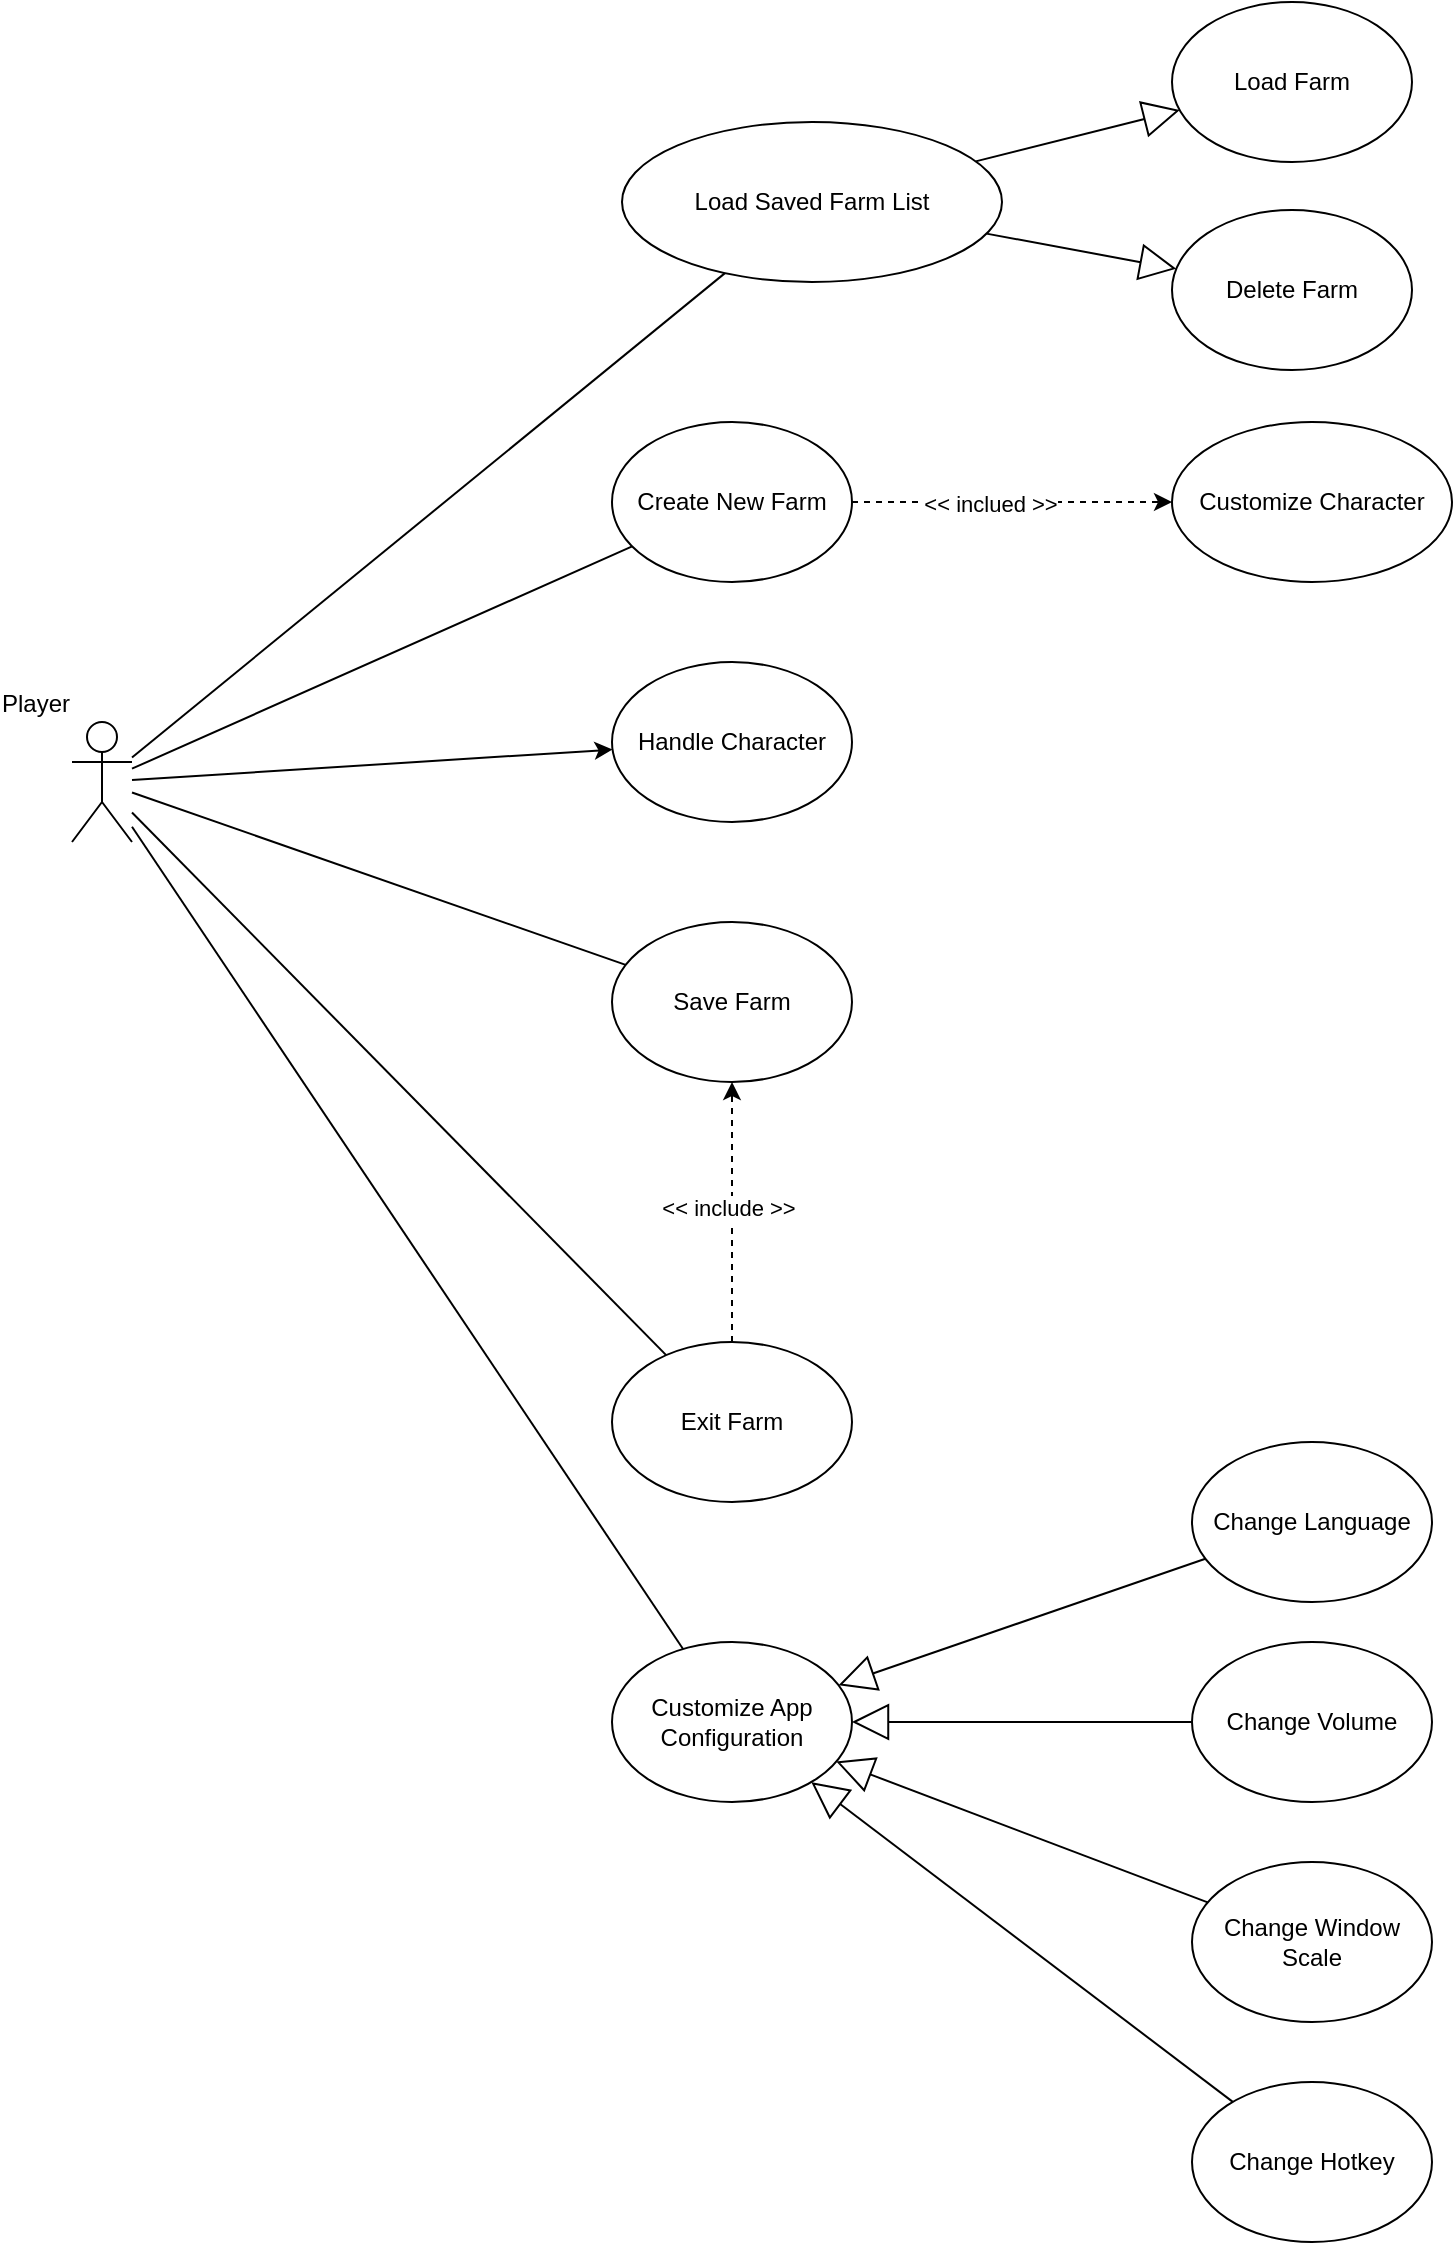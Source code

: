 <mxfile version="25.0.3" pages="4">
  <diagram name="Player_Use_cases" id="KYgG7S94ImW_HjY9Mxvs">
    <mxGraphModel dx="2485" dy="710" grid="1" gridSize="10" guides="1" tooltips="1" connect="1" arrows="1" fold="1" page="1" pageScale="1" pageWidth="1169" pageHeight="827" math="0" shadow="0">
      <root>
        <mxCell id="0" />
        <mxCell id="1" parent="0" />
        <mxCell id="ccnFRz29D70Llg_9E328-10" style="rounded=0;orthogonalLoop=1;jettySize=auto;html=1;endArrow=none;endFill=0;" parent="1" source="ccnFRz29D70Llg_9E328-1" target="ccnFRz29D70Llg_9E328-7" edge="1">
          <mxGeometry relative="1" as="geometry" />
        </mxCell>
        <mxCell id="ccnFRz29D70Llg_9E328-11" style="rounded=0;orthogonalLoop=1;jettySize=auto;html=1;endArrow=none;endFill=0;" parent="1" source="ccnFRz29D70Llg_9E328-1" target="ccnFRz29D70Llg_9E328-4" edge="1">
          <mxGeometry relative="1" as="geometry" />
        </mxCell>
        <mxCell id="ccnFRz29D70Llg_9E328-14" style="rounded=0;orthogonalLoop=1;jettySize=auto;html=1;endArrow=none;endFill=0;" parent="1" source="ccnFRz29D70Llg_9E328-1" target="ccnFRz29D70Llg_9E328-13" edge="1">
          <mxGeometry relative="1" as="geometry" />
        </mxCell>
        <mxCell id="ccnFRz29D70Llg_9E328-17" style="rounded=0;orthogonalLoop=1;jettySize=auto;html=1;" parent="1" source="ccnFRz29D70Llg_9E328-1" target="ccnFRz29D70Llg_9E328-2" edge="1">
          <mxGeometry relative="1" as="geometry" />
        </mxCell>
        <mxCell id="ccnFRz29D70Llg_9E328-25" style="rounded=0;orthogonalLoop=1;jettySize=auto;html=1;endArrow=none;endFill=0;" parent="1" source="ccnFRz29D70Llg_9E328-1" target="ccnFRz29D70Llg_9E328-6" edge="1">
          <mxGeometry relative="1" as="geometry" />
        </mxCell>
        <mxCell id="ccnFRz29D70Llg_9E328-26" style="rounded=0;orthogonalLoop=1;jettySize=auto;html=1;endArrow=none;endFill=0;" parent="1" source="ccnFRz29D70Llg_9E328-1" target="ccnFRz29D70Llg_9E328-8" edge="1">
          <mxGeometry relative="1" as="geometry" />
        </mxCell>
        <mxCell id="ccnFRz29D70Llg_9E328-1" value="Player" style="shape=umlActor;verticalLabelPosition=top;verticalAlign=bottom;html=1;outlineConnect=0;labelPosition=left;align=right;" parent="1" vertex="1">
          <mxGeometry x="10" y="510" width="30" height="60" as="geometry" />
        </mxCell>
        <mxCell id="ccnFRz29D70Llg_9E328-2" value="Handle Character" style="ellipse;whiteSpace=wrap;html=1;" parent="1" vertex="1">
          <mxGeometry x="280" y="480" width="120" height="80" as="geometry" />
        </mxCell>
        <mxCell id="ccnFRz29D70Llg_9E328-3" value="Customize Character" style="ellipse;whiteSpace=wrap;html=1;" parent="1" vertex="1">
          <mxGeometry x="560" y="360" width="140" height="80" as="geometry" />
        </mxCell>
        <mxCell id="ccnFRz29D70Llg_9E328-12" style="rounded=0;orthogonalLoop=1;jettySize=auto;html=1;dashed=1;" parent="1" source="ccnFRz29D70Llg_9E328-4" target="ccnFRz29D70Llg_9E328-3" edge="1">
          <mxGeometry relative="1" as="geometry" />
        </mxCell>
        <mxCell id="ccnFRz29D70Llg_9E328-31" value="&amp;lt;&amp;lt; inclued &amp;gt;&amp;gt;" style="edgeLabel;html=1;align=center;verticalAlign=middle;resizable=0;points=[];" parent="ccnFRz29D70Llg_9E328-12" vertex="1" connectable="0">
          <mxGeometry x="-0.138" y="-1" relative="1" as="geometry">
            <mxPoint as="offset" />
          </mxGeometry>
        </mxCell>
        <mxCell id="ccnFRz29D70Llg_9E328-4" value="Create New Farm" style="ellipse;whiteSpace=wrap;html=1;" parent="1" vertex="1">
          <mxGeometry x="280" y="360" width="120" height="80" as="geometry" />
        </mxCell>
        <mxCell id="ccnFRz29D70Llg_9E328-5" value="Load Farm" style="ellipse;whiteSpace=wrap;html=1;" parent="1" vertex="1">
          <mxGeometry x="560" y="150" width="120" height="80" as="geometry" />
        </mxCell>
        <mxCell id="ccnFRz29D70Llg_9E328-6" value="Save Farm" style="ellipse;whiteSpace=wrap;html=1;" parent="1" vertex="1">
          <mxGeometry x="280" y="610" width="120" height="80" as="geometry" />
        </mxCell>
        <mxCell id="kJad0uzxzb_l9B76j914-4" value="" style="rounded=0;orthogonalLoop=1;jettySize=auto;html=1;endArrow=none;endFill=0;startArrow=block;startFill=0;startSize=16;" parent="1" source="ccnFRz29D70Llg_9E328-7" target="kJad0uzxzb_l9B76j914-3" edge="1">
          <mxGeometry relative="1" as="geometry" />
        </mxCell>
        <mxCell id="kJad0uzxzb_l9B76j914-8" value="" style="rounded=0;orthogonalLoop=1;jettySize=auto;html=1;endArrow=none;endFill=0;startArrow=block;startFill=0;startSize=16;" parent="1" source="ccnFRz29D70Llg_9E328-7" target="kJad0uzxzb_l9B76j914-7" edge="1">
          <mxGeometry relative="1" as="geometry" />
        </mxCell>
        <mxCell id="ccnFRz29D70Llg_9E328-7" value="Customize App Configuration" style="ellipse;whiteSpace=wrap;html=1;" parent="1" vertex="1">
          <mxGeometry x="280" y="970" width="120" height="80" as="geometry" />
        </mxCell>
        <mxCell id="hx1RGBtK5m_UgNeKS6P0-1" style="edgeStyle=orthogonalEdgeStyle;rounded=0;orthogonalLoop=1;jettySize=auto;html=1;dashed=1;" edge="1" parent="1" source="ccnFRz29D70Llg_9E328-8" target="ccnFRz29D70Llg_9E328-6">
          <mxGeometry relative="1" as="geometry" />
        </mxCell>
        <mxCell id="hx1RGBtK5m_UgNeKS6P0-2" value="&amp;lt;&amp;lt; include &amp;gt;&amp;gt;" style="edgeLabel;html=1;align=center;verticalAlign=middle;resizable=0;points=[];" vertex="1" connectable="0" parent="hx1RGBtK5m_UgNeKS6P0-1">
          <mxGeometry x="0.031" y="2" relative="1" as="geometry">
            <mxPoint as="offset" />
          </mxGeometry>
        </mxCell>
        <mxCell id="ccnFRz29D70Llg_9E328-8" value="Exit Farm" style="ellipse;whiteSpace=wrap;html=1;" parent="1" vertex="1">
          <mxGeometry x="280" y="820" width="120" height="80" as="geometry" />
        </mxCell>
        <mxCell id="ccnFRz29D70Llg_9E328-9" value="Delete Farm" style="ellipse;whiteSpace=wrap;html=1;" parent="1" vertex="1">
          <mxGeometry x="560" y="254" width="120" height="80" as="geometry" />
        </mxCell>
        <mxCell id="ccnFRz29D70Llg_9E328-15" style="rounded=0;orthogonalLoop=1;jettySize=auto;html=1;endArrow=block;endFill=0;jumpSize=10;endSize=16;" parent="1" source="ccnFRz29D70Llg_9E328-13" target="ccnFRz29D70Llg_9E328-5" edge="1">
          <mxGeometry relative="1" as="geometry" />
        </mxCell>
        <mxCell id="ccnFRz29D70Llg_9E328-16" style="rounded=0;orthogonalLoop=1;jettySize=auto;html=1;startSize=16;endArrow=block;endFill=0;endSize=16;" parent="1" source="ccnFRz29D70Llg_9E328-13" target="ccnFRz29D70Llg_9E328-9" edge="1">
          <mxGeometry relative="1" as="geometry" />
        </mxCell>
        <mxCell id="ccnFRz29D70Llg_9E328-13" value="Load Saved Farm List" style="ellipse;whiteSpace=wrap;html=1;" parent="1" vertex="1">
          <mxGeometry x="285" y="210" width="190" height="80" as="geometry" />
        </mxCell>
        <mxCell id="kJad0uzxzb_l9B76j914-1" value="Change Language" style="ellipse;whiteSpace=wrap;html=1;" parent="1" vertex="1">
          <mxGeometry x="570" y="870" width="120" height="80" as="geometry" />
        </mxCell>
        <mxCell id="kJad0uzxzb_l9B76j914-2" value="" style="rounded=0;orthogonalLoop=1;jettySize=auto;html=1;endArrow=none;endFill=0;startArrow=block;startFill=0;endSize=16;startSize=16;" parent="1" source="ccnFRz29D70Llg_9E328-7" target="kJad0uzxzb_l9B76j914-1" edge="1">
          <mxGeometry relative="1" as="geometry" />
        </mxCell>
        <mxCell id="kJad0uzxzb_l9B76j914-3" value="Change Volume" style="ellipse;whiteSpace=wrap;html=1;" parent="1" vertex="1">
          <mxGeometry x="570" y="970" width="120" height="80" as="geometry" />
        </mxCell>
        <mxCell id="kJad0uzxzb_l9B76j914-5" value="Change Window Scale" style="ellipse;whiteSpace=wrap;html=1;" parent="1" vertex="1">
          <mxGeometry x="570" y="1080" width="120" height="80" as="geometry" />
        </mxCell>
        <mxCell id="kJad0uzxzb_l9B76j914-6" value="" style="rounded=0;orthogonalLoop=1;jettySize=auto;html=1;startArrow=block;startFill=0;endArrow=none;endFill=0;startSize=16;" parent="1" source="ccnFRz29D70Llg_9E328-7" target="kJad0uzxzb_l9B76j914-5" edge="1">
          <mxGeometry relative="1" as="geometry" />
        </mxCell>
        <mxCell id="kJad0uzxzb_l9B76j914-7" value="Change Hotkey" style="ellipse;whiteSpace=wrap;html=1;" parent="1" vertex="1">
          <mxGeometry x="570" y="1190" width="120" height="80" as="geometry" />
        </mxCell>
      </root>
    </mxGraphModel>
  </diagram>
  <diagram id="izMvDvVImbHwBRPhM4-z" name="Main_Character_Use_cases">
    <mxGraphModel dx="2485" dy="710" grid="1" gridSize="10" guides="1" tooltips="1" connect="1" arrows="1" fold="1" page="1" pageScale="1" pageWidth="1169" pageHeight="827" math="0" shadow="0">
      <root>
        <mxCell id="0" />
        <mxCell id="1" parent="0" />
        <mxCell id="ua5D3dix6zteA1OLAnQn-7" style="rounded=0;orthogonalLoop=1;jettySize=auto;html=1;endArrow=block;endFill=0;endSize=16;" parent="1" source="ua5D3dix6zteA1OLAnQn-1" target="ua5D3dix6zteA1OLAnQn-3" edge="1">
          <mxGeometry relative="1" as="geometry" />
        </mxCell>
        <mxCell id="Nz37oTFIrcSSlKZPDwvr-12" style="rounded=0;orthogonalLoop=1;jettySize=auto;html=1;endArrow=none;endFill=0;" parent="1" source="ua5D3dix6zteA1OLAnQn-1" target="Nz37oTFIrcSSlKZPDwvr-1" edge="1">
          <mxGeometry relative="1" as="geometry" />
        </mxCell>
        <mxCell id="Nz37oTFIrcSSlKZPDwvr-13" style="rounded=0;orthogonalLoop=1;jettySize=auto;html=1;endArrow=none;endFill=0;" parent="1" source="ua5D3dix6zteA1OLAnQn-1" target="Nz37oTFIrcSSlKZPDwvr-2" edge="1">
          <mxGeometry relative="1" as="geometry" />
        </mxCell>
        <mxCell id="Nz37oTFIrcSSlKZPDwvr-14" style="rounded=0;orthogonalLoop=1;jettySize=auto;html=1;endArrow=none;endFill=0;" parent="1" source="ua5D3dix6zteA1OLAnQn-1" target="Nz37oTFIrcSSlKZPDwvr-3" edge="1">
          <mxGeometry relative="1" as="geometry" />
        </mxCell>
        <mxCell id="Nz37oTFIrcSSlKZPDwvr-15" style="rounded=0;orthogonalLoop=1;jettySize=auto;html=1;endArrow=none;endFill=0;" parent="1" source="ua5D3dix6zteA1OLAnQn-1" target="Nz37oTFIrcSSlKZPDwvr-4" edge="1">
          <mxGeometry relative="1" as="geometry" />
        </mxCell>
        <mxCell id="Nz37oTFIrcSSlKZPDwvr-16" style="rounded=0;orthogonalLoop=1;jettySize=auto;html=1;endArrow=none;endFill=0;" parent="1" source="ua5D3dix6zteA1OLAnQn-1" target="Nz37oTFIrcSSlKZPDwvr-5" edge="1">
          <mxGeometry relative="1" as="geometry" />
        </mxCell>
        <mxCell id="Nz37oTFIrcSSlKZPDwvr-17" style="rounded=0;orthogonalLoop=1;jettySize=auto;html=1;endArrow=none;endFill=0;" parent="1" source="ua5D3dix6zteA1OLAnQn-1" target="Nz37oTFIrcSSlKZPDwvr-6" edge="1">
          <mxGeometry relative="1" as="geometry" />
        </mxCell>
        <mxCell id="Nz37oTFIrcSSlKZPDwvr-18" style="rounded=0;orthogonalLoop=1;jettySize=auto;html=1;endArrow=none;endFill=0;" parent="1" source="ua5D3dix6zteA1OLAnQn-1" target="Nz37oTFIrcSSlKZPDwvr-7" edge="1">
          <mxGeometry relative="1" as="geometry" />
        </mxCell>
        <mxCell id="Nz37oTFIrcSSlKZPDwvr-19" style="rounded=0;orthogonalLoop=1;jettySize=auto;html=1;endArrow=none;endFill=0;" parent="1" source="ua5D3dix6zteA1OLAnQn-1" target="Nz37oTFIrcSSlKZPDwvr-9" edge="1">
          <mxGeometry relative="1" as="geometry" />
        </mxCell>
        <mxCell id="Nz37oTFIrcSSlKZPDwvr-20" style="rounded=0;orthogonalLoop=1;jettySize=auto;html=1;endArrow=none;endFill=0;" parent="1" source="ua5D3dix6zteA1OLAnQn-1" target="Nz37oTFIrcSSlKZPDwvr-10" edge="1">
          <mxGeometry relative="1" as="geometry" />
        </mxCell>
        <mxCell id="Nz37oTFIrcSSlKZPDwvr-21" style="rounded=0;orthogonalLoop=1;jettySize=auto;html=1;endArrow=none;endFill=0;" parent="1" source="ua5D3dix6zteA1OLAnQn-1" target="Nz37oTFIrcSSlKZPDwvr-11" edge="1">
          <mxGeometry relative="1" as="geometry" />
        </mxCell>
        <mxCell id="13BEvZn4onCEJJ9EuJFU-12" style="rounded=0;orthogonalLoop=1;jettySize=auto;html=1;endArrow=none;endFill=0;" parent="1" source="ua5D3dix6zteA1OLAnQn-1" target="Nz37oTFIrcSSlKZPDwvr-35" edge="1">
          <mxGeometry relative="1" as="geometry" />
        </mxCell>
        <mxCell id="pDJ5xKGbZIx6ggnm91FZ-8" style="rounded=0;orthogonalLoop=1;jettySize=auto;html=1;endArrow=none;endFill=0;" edge="1" parent="1" source="ua5D3dix6zteA1OLAnQn-1" target="pDJ5xKGbZIx6ggnm91FZ-7">
          <mxGeometry relative="1" as="geometry" />
        </mxCell>
        <mxCell id="TxshN3hyJ2d2b6OU1iu_-3" style="rounded=0;orthogonalLoop=1;jettySize=auto;html=1;endArrow=none;endFill=0;" edge="1" parent="1" source="ua5D3dix6zteA1OLAnQn-1" target="TxshN3hyJ2d2b6OU1iu_-1">
          <mxGeometry relative="1" as="geometry" />
        </mxCell>
        <mxCell id="TxshN3hyJ2d2b6OU1iu_-4" style="rounded=0;orthogonalLoop=1;jettySize=auto;html=1;endArrow=none;endFill=0;" edge="1" parent="1" source="ua5D3dix6zteA1OLAnQn-1" target="TxshN3hyJ2d2b6OU1iu_-2">
          <mxGeometry relative="1" as="geometry" />
        </mxCell>
        <mxCell id="ua5D3dix6zteA1OLAnQn-1" value="Main Character" style="shape=umlActor;verticalLabelPosition=top;verticalAlign=bottom;html=1;outlineConnect=0;labelPosition=left;align=right;" parent="1" vertex="1">
          <mxGeometry x="-120" y="920" width="30" height="60" as="geometry" />
        </mxCell>
        <mxCell id="ua5D3dix6zteA1OLAnQn-2" value="Move" style="ellipse;whiteSpace=wrap;html=1;" parent="1" vertex="1">
          <mxGeometry x="320" y="160" width="120" height="80" as="geometry" />
        </mxCell>
        <mxCell id="ua5D3dix6zteA1OLAnQn-5" style="rounded=0;orthogonalLoop=1;jettySize=auto;html=1;endArrow=none;endFill=0;" parent="1" source="ua5D3dix6zteA1OLAnQn-3" target="ua5D3dix6zteA1OLAnQn-2" edge="1">
          <mxGeometry relative="1" as="geometry" />
        </mxCell>
        <mxCell id="ua5D3dix6zteA1OLAnQn-6" style="rounded=0;orthogonalLoop=1;jettySize=auto;html=1;endArrow=none;endFill=0;" parent="1" source="ua5D3dix6zteA1OLAnQn-3" target="ua5D3dix6zteA1OLAnQn-4" edge="1">
          <mxGeometry relative="1" as="geometry" />
        </mxCell>
        <mxCell id="ua5D3dix6zteA1OLAnQn-3" value="Character" style="shape=umlActor;verticalLabelPosition=top;verticalAlign=bottom;html=1;outlineConnect=0;horizontal=1;labelPosition=left;align=right;" parent="1" vertex="1">
          <mxGeometry x="-120" y="250" width="30" height="60" as="geometry" />
        </mxCell>
        <mxCell id="ua5D3dix6zteA1OLAnQn-4" value="Talk" style="ellipse;whiteSpace=wrap;html=1;" parent="1" vertex="1">
          <mxGeometry x="320" y="290" width="120" height="80" as="geometry" />
        </mxCell>
        <mxCell id="13BEvZn4onCEJJ9EuJFU-15" style="edgeStyle=orthogonalEdgeStyle;rounded=0;orthogonalLoop=1;jettySize=auto;html=1;dashed=1;" parent="1" source="Nz37oTFIrcSSlKZPDwvr-1" target="Nz37oTFIrcSSlKZPDwvr-30" edge="1">
          <mxGeometry relative="1" as="geometry" />
        </mxCell>
        <mxCell id="13BEvZn4onCEJJ9EuJFU-16" value="&amp;lt;&amp;lt; include &amp;gt;&amp;gt;" style="edgeLabel;html=1;align=center;verticalAlign=middle;resizable=0;points=[];" parent="13BEvZn4onCEJJ9EuJFU-15" vertex="1" connectable="0">
          <mxGeometry x="-0.576" y="1" relative="1" as="geometry">
            <mxPoint x="17" y="1" as="offset" />
          </mxGeometry>
        </mxCell>
        <mxCell id="Nz37oTFIrcSSlKZPDwvr-1" value="Planting" style="ellipse;whiteSpace=wrap;html=1;" parent="1" vertex="1">
          <mxGeometry x="320" y="400" width="120" height="80" as="geometry" />
        </mxCell>
        <mxCell id="13BEvZn4onCEJJ9EuJFU-10" style="edgeStyle=orthogonalEdgeStyle;rounded=0;orthogonalLoop=1;jettySize=auto;html=1;dashed=1;" parent="1" source="Nz37oTFIrcSSlKZPDwvr-2" target="Nz37oTFIrcSSlKZPDwvr-30" edge="1">
          <mxGeometry relative="1" as="geometry" />
        </mxCell>
        <mxCell id="13BEvZn4onCEJJ9EuJFU-11" value="&amp;lt;&amp;lt; include &amp;gt;&amp;gt;" style="edgeLabel;html=1;align=center;verticalAlign=middle;resizable=0;points=[];" parent="13BEvZn4onCEJJ9EuJFU-10" vertex="1" connectable="0">
          <mxGeometry x="-0.503" y="-1" relative="1" as="geometry">
            <mxPoint x="4" as="offset" />
          </mxGeometry>
        </mxCell>
        <mxCell id="Nz37oTFIrcSSlKZPDwvr-2" value="Watering" style="ellipse;whiteSpace=wrap;html=1;" parent="1" vertex="1">
          <mxGeometry x="320" y="590" width="120" height="80" as="geometry" />
        </mxCell>
        <mxCell id="13BEvZn4onCEJJ9EuJFU-8" style="edgeStyle=orthogonalEdgeStyle;rounded=0;orthogonalLoop=1;jettySize=auto;html=1;dashed=1;" parent="1" source="Nz37oTFIrcSSlKZPDwvr-3" target="Nz37oTFIrcSSlKZPDwvr-30" edge="1">
          <mxGeometry relative="1" as="geometry" />
        </mxCell>
        <mxCell id="13BEvZn4onCEJJ9EuJFU-9" value="&amp;lt;&amp;lt; include &amp;gt;&amp;gt;" style="edgeLabel;html=1;align=center;verticalAlign=middle;resizable=0;points=[];" parent="13BEvZn4onCEJJ9EuJFU-8" vertex="1" connectable="0">
          <mxGeometry x="-0.461" y="-1" relative="1" as="geometry">
            <mxPoint x="8" y="-1" as="offset" />
          </mxGeometry>
        </mxCell>
        <mxCell id="Nz37oTFIrcSSlKZPDwvr-3" value="Farming" style="ellipse;whiteSpace=wrap;html=1;" parent="1" vertex="1">
          <mxGeometry x="320" y="680" width="120" height="80" as="geometry" />
        </mxCell>
        <mxCell id="13BEvZn4onCEJJ9EuJFU-4" style="edgeStyle=orthogonalEdgeStyle;rounded=0;orthogonalLoop=1;jettySize=auto;html=1;dashed=1;" parent="1" source="Nz37oTFIrcSSlKZPDwvr-4" target="Nz37oTFIrcSSlKZPDwvr-30" edge="1">
          <mxGeometry relative="1" as="geometry" />
        </mxCell>
        <mxCell id="13BEvZn4onCEJJ9EuJFU-5" value="&amp;lt;&amp;lt; include &amp;gt;&amp;gt;" style="edgeLabel;html=1;align=center;verticalAlign=middle;resizable=0;points=[];" parent="13BEvZn4onCEJJ9EuJFU-4" vertex="1" connectable="0">
          <mxGeometry x="-0.494" y="4" relative="1" as="geometry">
            <mxPoint x="50" y="4" as="offset" />
          </mxGeometry>
        </mxCell>
        <mxCell id="Nz37oTFIrcSSlKZPDwvr-4" value="Cut Trees" style="ellipse;whiteSpace=wrap;html=1;" parent="1" vertex="1">
          <mxGeometry x="320" y="760" width="120" height="80" as="geometry" />
        </mxCell>
        <mxCell id="13BEvZn4onCEJJ9EuJFU-6" style="edgeStyle=orthogonalEdgeStyle;rounded=0;orthogonalLoop=1;jettySize=auto;html=1;dashed=1;" parent="1" source="Nz37oTFIrcSSlKZPDwvr-5" target="Nz37oTFIrcSSlKZPDwvr-30" edge="1">
          <mxGeometry relative="1" as="geometry" />
        </mxCell>
        <mxCell id="13BEvZn4onCEJJ9EuJFU-7" value="&amp;lt;&amp;lt; include &amp;gt;&amp;gt;" style="edgeLabel;html=1;align=center;verticalAlign=middle;resizable=0;points=[];" parent="13BEvZn4onCEJJ9EuJFU-6" vertex="1" connectable="0">
          <mxGeometry x="-0.351" y="-2" relative="1" as="geometry">
            <mxPoint x="16" y="-2" as="offset" />
          </mxGeometry>
        </mxCell>
        <mxCell id="Nz37oTFIrcSSlKZPDwvr-5" value="Cut Grasses" style="ellipse;whiteSpace=wrap;html=1;" parent="1" vertex="1">
          <mxGeometry x="320" y="857" width="120" height="80" as="geometry" />
        </mxCell>
        <mxCell id="Nz37oTFIrcSSlKZPDwvr-6" value="Collect Items" style="ellipse;whiteSpace=wrap;html=1;" parent="1" vertex="1">
          <mxGeometry x="320" y="950" width="120" height="80" as="geometry" />
        </mxCell>
        <mxCell id="13BEvZn4onCEJJ9EuJFU-2" style="edgeStyle=orthogonalEdgeStyle;rounded=0;orthogonalLoop=1;jettySize=auto;html=1;dashed=1;" parent="1" source="Nz37oTFIrcSSlKZPDwvr-7" target="Nz37oTFIrcSSlKZPDwvr-30" edge="1">
          <mxGeometry relative="1" as="geometry" />
        </mxCell>
        <mxCell id="13BEvZn4onCEJJ9EuJFU-3" value="&amp;lt;&amp;lt; include &amp;gt;&amp;gt;" style="edgeLabel;html=1;align=center;verticalAlign=middle;resizable=0;points=[];" parent="13BEvZn4onCEJJ9EuJFU-2" vertex="1" connectable="0">
          <mxGeometry x="-0.095" y="1" relative="1" as="geometry">
            <mxPoint as="offset" />
          </mxGeometry>
        </mxCell>
        <mxCell id="Nz37oTFIrcSSlKZPDwvr-7" value="Fishing" style="ellipse;whiteSpace=wrap;html=1;" parent="1" vertex="1">
          <mxGeometry x="320" y="1040" width="120" height="80" as="geometry" />
        </mxCell>
        <mxCell id="Nz37oTFIrcSSlKZPDwvr-9" value="Run" style="ellipse;whiteSpace=wrap;html=1;" parent="1" vertex="1">
          <mxGeometry x="320" y="1130" width="120" height="80" as="geometry" />
        </mxCell>
        <mxCell id="Nz37oTFIrcSSlKZPDwvr-10" value="Crafting" style="ellipse;whiteSpace=wrap;html=1;" parent="1" vertex="1">
          <mxGeometry x="320" y="1620" width="120" height="80" as="geometry" />
        </mxCell>
        <mxCell id="pDJ5xKGbZIx6ggnm91FZ-3" style="edgeStyle=orthogonalEdgeStyle;rounded=0;orthogonalLoop=1;jettySize=auto;html=1;dashed=1;" edge="1" parent="1" source="Nz37oTFIrcSSlKZPDwvr-11" target="pDJ5xKGbZIx6ggnm91FZ-1">
          <mxGeometry relative="1" as="geometry">
            <Array as="points">
              <mxPoint x="380" y="1250" />
              <mxPoint x="940" y="1250" />
            </Array>
          </mxGeometry>
        </mxCell>
        <mxCell id="pDJ5xKGbZIx6ggnm91FZ-4" value="&amp;lt;&amp;lt; include &amp;gt;&amp;gt;" style="edgeLabel;html=1;align=center;verticalAlign=middle;resizable=0;points=[];" vertex="1" connectable="0" parent="pDJ5xKGbZIx6ggnm91FZ-3">
          <mxGeometry x="-0.12" y="1" relative="1" as="geometry">
            <mxPoint as="offset" />
          </mxGeometry>
        </mxCell>
        <mxCell id="Nz37oTFIrcSSlKZPDwvr-11" value="Eat" style="ellipse;whiteSpace=wrap;html=1;" parent="1" vertex="1">
          <mxGeometry x="320" y="1360" width="120" height="80" as="geometry" />
        </mxCell>
        <mxCell id="Nz37oTFIrcSSlKZPDwvr-25" style="rounded=0;orthogonalLoop=1;jettySize=auto;html=1;endArrow=block;endFill=0;endSize=16;" parent="1" source="Nz37oTFIrcSSlKZPDwvr-22" target="Nz37oTFIrcSSlKZPDwvr-10" edge="1">
          <mxGeometry relative="1" as="geometry" />
        </mxCell>
        <mxCell id="Nz37oTFIrcSSlKZPDwvr-22" value="Crafting Items" style="ellipse;whiteSpace=wrap;html=1;" parent="1" vertex="1">
          <mxGeometry x="600" y="1600" width="120" height="80" as="geometry" />
        </mxCell>
        <mxCell id="Nz37oTFIrcSSlKZPDwvr-24" style="rounded=0;orthogonalLoop=1;jettySize=auto;html=1;endArrow=block;endFill=0;endSize=16;" parent="1" source="Nz37oTFIrcSSlKZPDwvr-23" target="Nz37oTFIrcSSlKZPDwvr-10" edge="1">
          <mxGeometry relative="1" as="geometry" />
        </mxCell>
        <mxCell id="Nz37oTFIrcSSlKZPDwvr-23" value="Cooking Food" style="ellipse;whiteSpace=wrap;html=1;" parent="1" vertex="1">
          <mxGeometry x="600" y="1700" width="120" height="80" as="geometry" />
        </mxCell>
        <mxCell id="Nz37oTFIrcSSlKZPDwvr-27" style="edgeStyle=orthogonalEdgeStyle;rounded=0;orthogonalLoop=1;jettySize=auto;html=1;dashed=1;" parent="1" source="Nz37oTFIrcSSlKZPDwvr-26" target="Nz37oTFIrcSSlKZPDwvr-11" edge="1">
          <mxGeometry relative="1" as="geometry" />
        </mxCell>
        <mxCell id="Nz37oTFIrcSSlKZPDwvr-28" value="&amp;lt;&amp;lt; extend &amp;gt;&amp;gt;" style="edgeLabel;html=1;align=center;verticalAlign=middle;resizable=0;points=[];" parent="Nz37oTFIrcSSlKZPDwvr-27" vertex="1" connectable="0">
          <mxGeometry x="0.013" y="-1" relative="1" as="geometry">
            <mxPoint as="offset" />
          </mxGeometry>
        </mxCell>
        <mxCell id="Nz37oTFIrcSSlKZPDwvr-26" value="Change Stats" style="ellipse;whiteSpace=wrap;html=1;" parent="1" vertex="1">
          <mxGeometry x="600" y="1360" width="120" height="80" as="geometry" />
        </mxCell>
        <mxCell id="Nz37oTFIrcSSlKZPDwvr-31" style="rounded=0;orthogonalLoop=1;jettySize=auto;html=1;endArrow=block;endFill=0;endSize=16;" parent="1" source="Nz37oTFIrcSSlKZPDwvr-29" target="Nz37oTFIrcSSlKZPDwvr-26" edge="1">
          <mxGeometry relative="1" as="geometry" />
        </mxCell>
        <mxCell id="Nz37oTFIrcSSlKZPDwvr-29" value="Change Move Speed" style="ellipse;whiteSpace=wrap;html=1;" parent="1" vertex="1">
          <mxGeometry x="870" y="1400" width="120" height="80" as="geometry" />
        </mxCell>
        <mxCell id="Nz37oTFIrcSSlKZPDwvr-32" style="rounded=0;orthogonalLoop=1;jettySize=auto;html=1;endArrow=block;endFill=0;endSize=16;" parent="1" source="Nz37oTFIrcSSlKZPDwvr-30" target="Nz37oTFIrcSSlKZPDwvr-26" edge="1">
          <mxGeometry relative="1" as="geometry" />
        </mxCell>
        <mxCell id="Nz37oTFIrcSSlKZPDwvr-30" value="Change Stamina" style="ellipse;whiteSpace=wrap;html=1;" parent="1" vertex="1">
          <mxGeometry x="880" y="1140" width="120" height="80" as="geometry" />
        </mxCell>
        <mxCell id="Nz37oTFIrcSSlKZPDwvr-34" style="edgeStyle=orthogonalEdgeStyle;rounded=0;orthogonalLoop=1;jettySize=auto;html=1;endArrow=block;endFill=0;endSize=16;" parent="1" source="Nz37oTFIrcSSlKZPDwvr-33" target="ua5D3dix6zteA1OLAnQn-3" edge="1">
          <mxGeometry relative="1" as="geometry" />
        </mxCell>
        <mxCell id="Nz37oTFIrcSSlKZPDwvr-33" value="NPC" style="shape=umlActor;verticalLabelPosition=top;verticalAlign=bottom;html=1;outlineConnect=0;labelPosition=left;align=right;" parent="1" vertex="1">
          <mxGeometry x="-120" y="80" width="30" height="60" as="geometry" />
        </mxCell>
        <mxCell id="13BEvZn4onCEJJ9EuJFU-13" style="edgeStyle=orthogonalEdgeStyle;rounded=0;orthogonalLoop=1;jettySize=auto;html=1;dashed=1;" parent="1" source="Nz37oTFIrcSSlKZPDwvr-35" target="Nz37oTFIrcSSlKZPDwvr-30" edge="1">
          <mxGeometry relative="1" as="geometry" />
        </mxCell>
        <mxCell id="13BEvZn4onCEJJ9EuJFU-14" value="&amp;lt;&amp;lt; include &amp;gt;&amp;gt;" style="edgeLabel;html=1;align=center;verticalAlign=middle;resizable=0;points=[];" parent="13BEvZn4onCEJJ9EuJFU-13" vertex="1" connectable="0">
          <mxGeometry x="-0.553" y="2" relative="1" as="geometry">
            <mxPoint x="25" y="2" as="offset" />
          </mxGeometry>
        </mxCell>
        <mxCell id="Nz37oTFIrcSSlKZPDwvr-35" value="Hoeing" style="ellipse;whiteSpace=wrap;html=1;" parent="1" vertex="1">
          <mxGeometry x="320" y="500" width="120" height="80" as="geometry" />
        </mxCell>
        <mxCell id="pDJ5xKGbZIx6ggnm91FZ-2" style="rounded=0;orthogonalLoop=1;jettySize=auto;html=1;endArrow=block;endFill=0;startSize=16;endSize=16;" edge="1" parent="1" source="pDJ5xKGbZIx6ggnm91FZ-1" target="Nz37oTFIrcSSlKZPDwvr-26">
          <mxGeometry relative="1" as="geometry" />
        </mxCell>
        <mxCell id="pDJ5xKGbZIx6ggnm91FZ-5" style="edgeStyle=orthogonalEdgeStyle;rounded=0;orthogonalLoop=1;jettySize=auto;html=1;dashed=1;" edge="1" parent="1" source="pDJ5xKGbZIx6ggnm91FZ-1" target="Nz37oTFIrcSSlKZPDwvr-30">
          <mxGeometry relative="1" as="geometry">
            <Array as="points">
              <mxPoint x="1130" y="1320" />
              <mxPoint x="1130" y="1180" />
            </Array>
          </mxGeometry>
        </mxCell>
        <mxCell id="pDJ5xKGbZIx6ggnm91FZ-6" value="&amp;nbsp;&amp;lt;&amp;lt; include &amp;gt;&amp;gt;&amp;nbsp;" style="edgeLabel;html=1;align=center;verticalAlign=middle;resizable=0;points=[];" vertex="1" connectable="0" parent="pDJ5xKGbZIx6ggnm91FZ-5">
          <mxGeometry x="-0.037" relative="1" as="geometry">
            <mxPoint x="-70" y="50" as="offset" />
          </mxGeometry>
        </mxCell>
        <mxCell id="pDJ5xKGbZIx6ggnm91FZ-1" value="Change Satiety" style="ellipse;whiteSpace=wrap;html=1;" vertex="1" parent="1">
          <mxGeometry x="880" y="1280" width="120" height="80" as="geometry" />
        </mxCell>
        <mxCell id="pDJ5xKGbZIx6ggnm91FZ-9" style="edgeStyle=orthogonalEdgeStyle;rounded=0;orthogonalLoop=1;jettySize=auto;html=1;dashed=1;" edge="1" parent="1" source="pDJ5xKGbZIx6ggnm91FZ-7" target="Nz37oTFIrcSSlKZPDwvr-30">
          <mxGeometry relative="1" as="geometry">
            <Array as="points">
              <mxPoint x="1130" y="1540" />
              <mxPoint x="1130" y="1180" />
            </Array>
          </mxGeometry>
        </mxCell>
        <mxCell id="pDJ5xKGbZIx6ggnm91FZ-10" value="&amp;nbsp;&amp;lt;&amp;lt; include &amp;gt;&amp;gt;&amp;nbsp;" style="edgeLabel;html=1;align=center;verticalAlign=middle;resizable=0;points=[];" vertex="1" connectable="0" parent="pDJ5xKGbZIx6ggnm91FZ-9">
          <mxGeometry x="-0.131" y="-1" relative="1" as="geometry">
            <mxPoint as="offset" />
          </mxGeometry>
        </mxCell>
        <mxCell id="pDJ5xKGbZIx6ggnm91FZ-7" value="Sleep" style="ellipse;whiteSpace=wrap;html=1;" vertex="1" parent="1">
          <mxGeometry x="320" y="1500" width="120" height="80" as="geometry" />
        </mxCell>
        <mxCell id="TxshN3hyJ2d2b6OU1iu_-1" value="Receive Quest" style="ellipse;whiteSpace=wrap;html=1;" vertex="1" parent="1">
          <mxGeometry x="320" y="1740" width="120" height="80" as="geometry" />
        </mxCell>
        <mxCell id="TxshN3hyJ2d2b6OU1iu_-2" value="Return Quest" style="ellipse;whiteSpace=wrap;html=1;" vertex="1" parent="1">
          <mxGeometry x="320" y="1890" width="120" height="80" as="geometry" />
        </mxCell>
      </root>
    </mxGraphModel>
  </diagram>
  <diagram id="iGxaBy0f5xnQe3nCUqpu" name="Game_Manager_Use_cases">
    <mxGraphModel dx="1316" dy="710" grid="1" gridSize="10" guides="1" tooltips="1" connect="1" arrows="1" fold="1" page="1" pageScale="1" pageWidth="1169" pageHeight="827" math="0" shadow="0">
      <root>
        <mxCell id="0" />
        <mxCell id="1" parent="0" />
        <mxCell id="Os16Y6G-Do8MZKNCF8Pz-4" style="rounded=0;orthogonalLoop=1;jettySize=auto;html=1;endArrow=none;endFill=0;" edge="1" parent="1" source="Os16Y6G-Do8MZKNCF8Pz-1" target="Os16Y6G-Do8MZKNCF8Pz-2">
          <mxGeometry relative="1" as="geometry" />
        </mxCell>
        <mxCell id="Os16Y6G-Do8MZKNCF8Pz-5" style="rounded=0;orthogonalLoop=1;jettySize=auto;html=1;endArrow=none;endFill=0;" edge="1" parent="1" source="Os16Y6G-Do8MZKNCF8Pz-1" target="Os16Y6G-Do8MZKNCF8Pz-3">
          <mxGeometry relative="1" as="geometry" />
        </mxCell>
        <mxCell id="Os16Y6G-Do8MZKNCF8Pz-1" value="Game Manager" style="shape=umlActor;verticalLabelPosition=top;verticalAlign=bottom;html=1;outlineConnect=0;labelPosition=left;align=right;" vertex="1" parent="1">
          <mxGeometry x="570" y="340" width="30" height="60" as="geometry" />
        </mxCell>
        <mxCell id="Os16Y6G-Do8MZKNCF8Pz-2" value="Change Time" style="ellipse;whiteSpace=wrap;html=1;" vertex="1" parent="1">
          <mxGeometry x="800" y="270" width="120" height="80" as="geometry" />
        </mxCell>
        <mxCell id="Os16Y6G-Do8MZKNCF8Pz-3" value="Change Weather" style="ellipse;whiteSpace=wrap;html=1;" vertex="1" parent="1">
          <mxGeometry x="800" y="400" width="120" height="80" as="geometry" />
        </mxCell>
      </root>
    </mxGraphModel>
  </diagram>
  <diagram id="iiLXYG0oTLjjtiWP5wQD" name="draft">
    <mxGraphModel dx="1316" dy="710" grid="1" gridSize="10" guides="1" tooltips="1" connect="1" arrows="1" fold="1" page="1" pageScale="1" pageWidth="1169" pageHeight="827" math="0" shadow="0">
      <root>
        <mxCell id="0" />
        <mxCell id="1" parent="0" />
        <mxCell id="-vXKhfd6UBvkjyxww5Kt-11" style="edgeStyle=orthogonalEdgeStyle;rounded=0;orthogonalLoop=1;jettySize=auto;html=1;endArrow=none;endFill=0;" edge="1" parent="1" source="-vXKhfd6UBvkjyxww5Kt-1" target="-vXKhfd6UBvkjyxww5Kt-4">
          <mxGeometry relative="1" as="geometry" />
        </mxCell>
        <mxCell id="-vXKhfd6UBvkjyxww5Kt-1" value="Player" style="shape=umlActor;verticalLabelPosition=top;verticalAlign=bottom;html=1;outlineConnect=0;labelPosition=left;align=right;" vertex="1" parent="1">
          <mxGeometry x="210" y="660" width="30" height="60" as="geometry" />
        </mxCell>
        <mxCell id="-vXKhfd6UBvkjyxww5Kt-4" value="Customize App Configuration" style="ellipse;whiteSpace=wrap;html=1;" vertex="1" parent="1">
          <mxGeometry x="410" y="650" width="120" height="80" as="geometry" />
        </mxCell>
        <mxCell id="-vXKhfd6UBvkjyxww5Kt-5" value="Change Hotkey" style="ellipse;whiteSpace=wrap;html=1;" vertex="1" parent="1">
          <mxGeometry x="660" y="650" width="120" height="80" as="geometry" />
        </mxCell>
        <mxCell id="-vXKhfd6UBvkjyxww5Kt-6" value="" style="rounded=0;orthogonalLoop=1;jettySize=auto;html=1;endArrow=none;endFill=0;startArrow=block;startFill=0;endSize=16;startSize=16;" edge="1" parent="1" source="-vXKhfd6UBvkjyxww5Kt-4" target="-vXKhfd6UBvkjyxww5Kt-5">
          <mxGeometry relative="1" as="geometry" />
        </mxCell>
      </root>
    </mxGraphModel>
  </diagram>
</mxfile>
